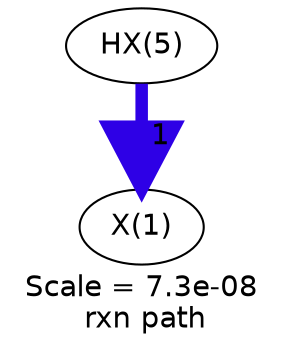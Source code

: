 digraph reaction_paths {
center=1;
s10 -> s9[fontname="Helvetica", style="setlinewidth(6)", arrowsize=3, color="0.7, 1.5, 0.9"
, label=" 1"];
s9 [ fontname="Helvetica", label="X(1)"];
s10 [ fontname="Helvetica", label="HX(5)"];
 label = "Scale = 7.3e-08\l rxn path";
 fontname = "Helvetica";
}
